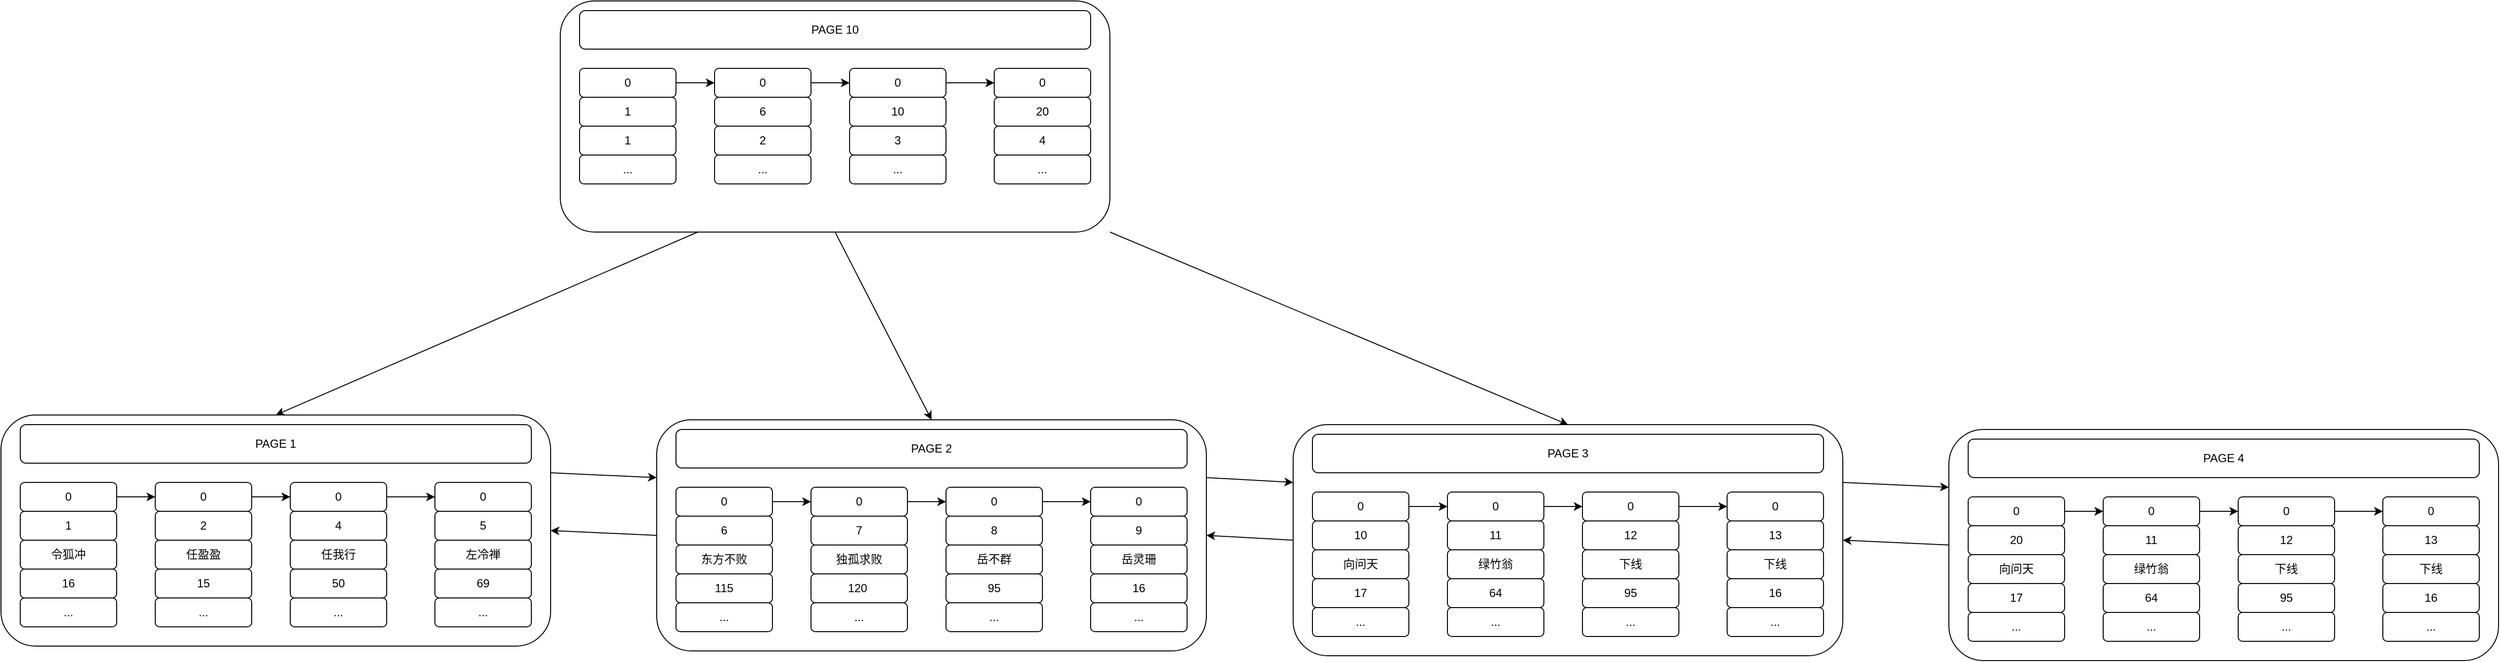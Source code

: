 <mxfile version="17.2.5" type="github">
  <diagram id="7UdDkVMXQPqJ16l7_mLh" name="第 1 页">
    <mxGraphModel dx="1384" dy="919" grid="1" gridSize="10" guides="1" tooltips="1" connect="1" arrows="1" fold="1" page="1" pageScale="1" pageWidth="827" pageHeight="1169" math="0" shadow="0">
      <root>
        <mxCell id="0" />
        <mxCell id="1" parent="0" />
        <mxCell id="IbyFdjmPlWambPThYL8s-315" style="edgeStyle=none;rounded=0;orthogonalLoop=1;jettySize=auto;html=1;exitX=1;exitY=0.25;exitDx=0;exitDy=0;entryX=0;entryY=0.25;entryDx=0;entryDy=0;" edge="1" parent="1" source="IbyFdjmPlWambPThYL8s-260" target="IbyFdjmPlWambPThYL8s-265">
          <mxGeometry relative="1" as="geometry" />
        </mxCell>
        <mxCell id="IbyFdjmPlWambPThYL8s-260" value="" style="rounded=1;whiteSpace=wrap;html=1;fillColor=#FFFFFF;" vertex="1" parent="1">
          <mxGeometry x="80" y="490" width="570" height="240" as="geometry" />
        </mxCell>
        <mxCell id="IbyFdjmPlWambPThYL8s-262" style="edgeStyle=none;rounded=0;orthogonalLoop=1;jettySize=auto;html=1;exitX=1;exitY=0.5;exitDx=0;exitDy=0;entryX=0;entryY=0.5;entryDx=0;entryDy=0;" edge="1" parent="1" source="IbyFdjmPlWambPThYL8s-240" target="IbyFdjmPlWambPThYL8s-245">
          <mxGeometry relative="1" as="geometry" />
        </mxCell>
        <mxCell id="IbyFdjmPlWambPThYL8s-240" value="0" style="rounded=1;whiteSpace=wrap;html=1;fillColor=#FFFFFF;" vertex="1" parent="1">
          <mxGeometry x="100" y="560" width="100" height="30" as="geometry" />
        </mxCell>
        <mxCell id="IbyFdjmPlWambPThYL8s-241" value="1" style="rounded=1;whiteSpace=wrap;html=1;fillColor=#FFFFFF;" vertex="1" parent="1">
          <mxGeometry x="100" y="590" width="100" height="30" as="geometry" />
        </mxCell>
        <mxCell id="IbyFdjmPlWambPThYL8s-242" value="令狐冲" style="rounded=1;whiteSpace=wrap;html=1;fillColor=#FFFFFF;" vertex="1" parent="1">
          <mxGeometry x="100" y="620" width="100" height="30" as="geometry" />
        </mxCell>
        <mxCell id="IbyFdjmPlWambPThYL8s-243" value="16" style="rounded=1;whiteSpace=wrap;html=1;fillColor=#FFFFFF;" vertex="1" parent="1">
          <mxGeometry x="100" y="650" width="100" height="30" as="geometry" />
        </mxCell>
        <mxCell id="IbyFdjmPlWambPThYL8s-244" value="..." style="rounded=1;whiteSpace=wrap;html=1;fillColor=#FFFFFF;" vertex="1" parent="1">
          <mxGeometry x="100" y="680" width="100" height="30" as="geometry" />
        </mxCell>
        <mxCell id="IbyFdjmPlWambPThYL8s-263" style="edgeStyle=none;rounded=0;orthogonalLoop=1;jettySize=auto;html=1;exitX=1;exitY=0.5;exitDx=0;exitDy=0;" edge="1" parent="1" source="IbyFdjmPlWambPThYL8s-245" target="IbyFdjmPlWambPThYL8s-250">
          <mxGeometry relative="1" as="geometry" />
        </mxCell>
        <mxCell id="IbyFdjmPlWambPThYL8s-245" value="0" style="rounded=1;whiteSpace=wrap;html=1;fillColor=#FFFFFF;" vertex="1" parent="1">
          <mxGeometry x="240" y="560" width="100" height="30" as="geometry" />
        </mxCell>
        <mxCell id="IbyFdjmPlWambPThYL8s-246" value="2" style="rounded=1;whiteSpace=wrap;html=1;fillColor=#FFFFFF;" vertex="1" parent="1">
          <mxGeometry x="240" y="590" width="100" height="30" as="geometry" />
        </mxCell>
        <mxCell id="IbyFdjmPlWambPThYL8s-247" value="任盈盈" style="rounded=1;whiteSpace=wrap;html=1;fillColor=#FFFFFF;" vertex="1" parent="1">
          <mxGeometry x="240" y="620" width="100" height="30" as="geometry" />
        </mxCell>
        <mxCell id="IbyFdjmPlWambPThYL8s-248" value="15" style="rounded=1;whiteSpace=wrap;html=1;fillColor=#FFFFFF;" vertex="1" parent="1">
          <mxGeometry x="240" y="650" width="100" height="30" as="geometry" />
        </mxCell>
        <mxCell id="IbyFdjmPlWambPThYL8s-249" value="..." style="rounded=1;whiteSpace=wrap;html=1;fillColor=#FFFFFF;" vertex="1" parent="1">
          <mxGeometry x="240" y="680" width="100" height="30" as="geometry" />
        </mxCell>
        <mxCell id="IbyFdjmPlWambPThYL8s-264" style="edgeStyle=none;rounded=0;orthogonalLoop=1;jettySize=auto;html=1;exitX=1;exitY=0.5;exitDx=0;exitDy=0;entryX=0;entryY=0.5;entryDx=0;entryDy=0;" edge="1" parent="1" source="IbyFdjmPlWambPThYL8s-250" target="IbyFdjmPlWambPThYL8s-255">
          <mxGeometry relative="1" as="geometry" />
        </mxCell>
        <mxCell id="IbyFdjmPlWambPThYL8s-250" value="0" style="rounded=1;whiteSpace=wrap;html=1;fillColor=#FFFFFF;" vertex="1" parent="1">
          <mxGeometry x="380" y="560" width="100" height="30" as="geometry" />
        </mxCell>
        <mxCell id="IbyFdjmPlWambPThYL8s-251" value="4" style="rounded=1;whiteSpace=wrap;html=1;fillColor=#FFFFFF;" vertex="1" parent="1">
          <mxGeometry x="380" y="590" width="100" height="30" as="geometry" />
        </mxCell>
        <mxCell id="IbyFdjmPlWambPThYL8s-252" value="任我行" style="rounded=1;whiteSpace=wrap;html=1;fillColor=#FFFFFF;" vertex="1" parent="1">
          <mxGeometry x="380" y="620" width="100" height="30" as="geometry" />
        </mxCell>
        <mxCell id="IbyFdjmPlWambPThYL8s-253" value="50" style="rounded=1;whiteSpace=wrap;html=1;fillColor=#FFFFFF;" vertex="1" parent="1">
          <mxGeometry x="380" y="650" width="100" height="30" as="geometry" />
        </mxCell>
        <mxCell id="IbyFdjmPlWambPThYL8s-254" value="..." style="rounded=1;whiteSpace=wrap;html=1;fillColor=#FFFFFF;" vertex="1" parent="1">
          <mxGeometry x="380" y="680" width="100" height="30" as="geometry" />
        </mxCell>
        <mxCell id="IbyFdjmPlWambPThYL8s-255" value="0" style="rounded=1;whiteSpace=wrap;html=1;fillColor=#FFFFFF;" vertex="1" parent="1">
          <mxGeometry x="530" y="560" width="100" height="30" as="geometry" />
        </mxCell>
        <mxCell id="IbyFdjmPlWambPThYL8s-256" value="5" style="rounded=1;whiteSpace=wrap;html=1;fillColor=#FFFFFF;" vertex="1" parent="1">
          <mxGeometry x="530" y="590" width="100" height="30" as="geometry" />
        </mxCell>
        <mxCell id="IbyFdjmPlWambPThYL8s-257" value="左冷禅" style="rounded=1;whiteSpace=wrap;html=1;fillColor=#FFFFFF;" vertex="1" parent="1">
          <mxGeometry x="530" y="620" width="100" height="30" as="geometry" />
        </mxCell>
        <mxCell id="IbyFdjmPlWambPThYL8s-258" value="69" style="rounded=1;whiteSpace=wrap;html=1;fillColor=#FFFFFF;" vertex="1" parent="1">
          <mxGeometry x="530" y="650" width="100" height="30" as="geometry" />
        </mxCell>
        <mxCell id="IbyFdjmPlWambPThYL8s-259" value="..." style="rounded=1;whiteSpace=wrap;html=1;fillColor=#FFFFFF;" vertex="1" parent="1">
          <mxGeometry x="530" y="680" width="100" height="30" as="geometry" />
        </mxCell>
        <mxCell id="IbyFdjmPlWambPThYL8s-261" value="PAGE 1" style="rounded=1;whiteSpace=wrap;html=1;fillColor=#FFFFFF;" vertex="1" parent="1">
          <mxGeometry x="100" y="500" width="530" height="40" as="geometry" />
        </mxCell>
        <mxCell id="IbyFdjmPlWambPThYL8s-316" style="edgeStyle=none;rounded=0;orthogonalLoop=1;jettySize=auto;html=1;exitX=0;exitY=0.5;exitDx=0;exitDy=0;entryX=1;entryY=0.5;entryDx=0;entryDy=0;" edge="1" parent="1" source="IbyFdjmPlWambPThYL8s-265" target="IbyFdjmPlWambPThYL8s-260">
          <mxGeometry relative="1" as="geometry" />
        </mxCell>
        <mxCell id="IbyFdjmPlWambPThYL8s-317" style="edgeStyle=none;rounded=0;orthogonalLoop=1;jettySize=auto;html=1;exitX=1;exitY=0.25;exitDx=0;exitDy=0;entryX=0;entryY=0.25;entryDx=0;entryDy=0;" edge="1" parent="1" source="IbyFdjmPlWambPThYL8s-265" target="IbyFdjmPlWambPThYL8s-290">
          <mxGeometry relative="1" as="geometry" />
        </mxCell>
        <mxCell id="IbyFdjmPlWambPThYL8s-265" value="" style="rounded=1;whiteSpace=wrap;html=1;fillColor=#FFFFFF;" vertex="1" parent="1">
          <mxGeometry x="760" y="495" width="570" height="240" as="geometry" />
        </mxCell>
        <mxCell id="IbyFdjmPlWambPThYL8s-266" style="edgeStyle=none;rounded=0;orthogonalLoop=1;jettySize=auto;html=1;exitX=1;exitY=0.5;exitDx=0;exitDy=0;entryX=0;entryY=0.5;entryDx=0;entryDy=0;" edge="1" parent="1" source="IbyFdjmPlWambPThYL8s-267" target="IbyFdjmPlWambPThYL8s-273">
          <mxGeometry relative="1" as="geometry" />
        </mxCell>
        <mxCell id="IbyFdjmPlWambPThYL8s-267" value="0" style="rounded=1;whiteSpace=wrap;html=1;fillColor=#FFFFFF;" vertex="1" parent="1">
          <mxGeometry x="780" y="565" width="100" height="30" as="geometry" />
        </mxCell>
        <mxCell id="IbyFdjmPlWambPThYL8s-268" value="6" style="rounded=1;whiteSpace=wrap;html=1;fillColor=#FFFFFF;" vertex="1" parent="1">
          <mxGeometry x="780" y="595" width="100" height="30" as="geometry" />
        </mxCell>
        <mxCell id="IbyFdjmPlWambPThYL8s-269" value="东方不败" style="rounded=1;whiteSpace=wrap;html=1;fillColor=#FFFFFF;" vertex="1" parent="1">
          <mxGeometry x="780" y="625" width="100" height="30" as="geometry" />
        </mxCell>
        <mxCell id="IbyFdjmPlWambPThYL8s-270" value="115" style="rounded=1;whiteSpace=wrap;html=1;fillColor=#FFFFFF;" vertex="1" parent="1">
          <mxGeometry x="780" y="655" width="100" height="30" as="geometry" />
        </mxCell>
        <mxCell id="IbyFdjmPlWambPThYL8s-271" value="..." style="rounded=1;whiteSpace=wrap;html=1;fillColor=#FFFFFF;" vertex="1" parent="1">
          <mxGeometry x="780" y="685" width="100" height="30" as="geometry" />
        </mxCell>
        <mxCell id="IbyFdjmPlWambPThYL8s-272" style="edgeStyle=none;rounded=0;orthogonalLoop=1;jettySize=auto;html=1;exitX=1;exitY=0.5;exitDx=0;exitDy=0;" edge="1" parent="1" source="IbyFdjmPlWambPThYL8s-273" target="IbyFdjmPlWambPThYL8s-279">
          <mxGeometry relative="1" as="geometry" />
        </mxCell>
        <mxCell id="IbyFdjmPlWambPThYL8s-273" value="0" style="rounded=1;whiteSpace=wrap;html=1;fillColor=#FFFFFF;" vertex="1" parent="1">
          <mxGeometry x="920" y="565" width="100" height="30" as="geometry" />
        </mxCell>
        <mxCell id="IbyFdjmPlWambPThYL8s-274" value="7" style="rounded=1;whiteSpace=wrap;html=1;fillColor=#FFFFFF;" vertex="1" parent="1">
          <mxGeometry x="920" y="595" width="100" height="30" as="geometry" />
        </mxCell>
        <mxCell id="IbyFdjmPlWambPThYL8s-275" value="独孤求败" style="rounded=1;whiteSpace=wrap;html=1;fillColor=#FFFFFF;" vertex="1" parent="1">
          <mxGeometry x="920" y="625" width="100" height="30" as="geometry" />
        </mxCell>
        <mxCell id="IbyFdjmPlWambPThYL8s-276" value="120&lt;span style=&quot;white-space: pre&quot;&gt;	&lt;/span&gt;" style="rounded=1;whiteSpace=wrap;html=1;fillColor=#FFFFFF;" vertex="1" parent="1">
          <mxGeometry x="920" y="655" width="100" height="30" as="geometry" />
        </mxCell>
        <mxCell id="IbyFdjmPlWambPThYL8s-277" value="..." style="rounded=1;whiteSpace=wrap;html=1;fillColor=#FFFFFF;" vertex="1" parent="1">
          <mxGeometry x="920" y="685" width="100" height="30" as="geometry" />
        </mxCell>
        <mxCell id="IbyFdjmPlWambPThYL8s-278" style="edgeStyle=none;rounded=0;orthogonalLoop=1;jettySize=auto;html=1;exitX=1;exitY=0.5;exitDx=0;exitDy=0;entryX=0;entryY=0.5;entryDx=0;entryDy=0;" edge="1" parent="1" source="IbyFdjmPlWambPThYL8s-279" target="IbyFdjmPlWambPThYL8s-284">
          <mxGeometry relative="1" as="geometry" />
        </mxCell>
        <mxCell id="IbyFdjmPlWambPThYL8s-279" value="0" style="rounded=1;whiteSpace=wrap;html=1;fillColor=#FFFFFF;" vertex="1" parent="1">
          <mxGeometry x="1060" y="565" width="100" height="30" as="geometry" />
        </mxCell>
        <mxCell id="IbyFdjmPlWambPThYL8s-280" value="8" style="rounded=1;whiteSpace=wrap;html=1;fillColor=#FFFFFF;" vertex="1" parent="1">
          <mxGeometry x="1060" y="595" width="100" height="30" as="geometry" />
        </mxCell>
        <mxCell id="IbyFdjmPlWambPThYL8s-281" value="岳不群" style="rounded=1;whiteSpace=wrap;html=1;fillColor=#FFFFFF;" vertex="1" parent="1">
          <mxGeometry x="1060" y="625" width="100" height="30" as="geometry" />
        </mxCell>
        <mxCell id="IbyFdjmPlWambPThYL8s-282" value="95" style="rounded=1;whiteSpace=wrap;html=1;fillColor=#FFFFFF;" vertex="1" parent="1">
          <mxGeometry x="1060" y="655" width="100" height="30" as="geometry" />
        </mxCell>
        <mxCell id="IbyFdjmPlWambPThYL8s-283" value="..." style="rounded=1;whiteSpace=wrap;html=1;fillColor=#FFFFFF;" vertex="1" parent="1">
          <mxGeometry x="1060" y="685" width="100" height="30" as="geometry" />
        </mxCell>
        <mxCell id="IbyFdjmPlWambPThYL8s-284" value="0" style="rounded=1;whiteSpace=wrap;html=1;fillColor=#FFFFFF;" vertex="1" parent="1">
          <mxGeometry x="1210" y="565" width="100" height="30" as="geometry" />
        </mxCell>
        <mxCell id="IbyFdjmPlWambPThYL8s-285" value="9" style="rounded=1;whiteSpace=wrap;html=1;fillColor=#FFFFFF;" vertex="1" parent="1">
          <mxGeometry x="1210" y="595" width="100" height="30" as="geometry" />
        </mxCell>
        <mxCell id="IbyFdjmPlWambPThYL8s-286" value="岳灵珊" style="rounded=1;whiteSpace=wrap;html=1;fillColor=#FFFFFF;" vertex="1" parent="1">
          <mxGeometry x="1210" y="625" width="100" height="30" as="geometry" />
        </mxCell>
        <mxCell id="IbyFdjmPlWambPThYL8s-287" value="16" style="rounded=1;whiteSpace=wrap;html=1;fillColor=#FFFFFF;" vertex="1" parent="1">
          <mxGeometry x="1210" y="655" width="100" height="30" as="geometry" />
        </mxCell>
        <mxCell id="IbyFdjmPlWambPThYL8s-288" value="..." style="rounded=1;whiteSpace=wrap;html=1;fillColor=#FFFFFF;" vertex="1" parent="1">
          <mxGeometry x="1210" y="685" width="100" height="30" as="geometry" />
        </mxCell>
        <mxCell id="IbyFdjmPlWambPThYL8s-289" value="PAGE 2" style="rounded=1;whiteSpace=wrap;html=1;fillColor=#FFFFFF;" vertex="1" parent="1">
          <mxGeometry x="780" y="505" width="530" height="40" as="geometry" />
        </mxCell>
        <mxCell id="IbyFdjmPlWambPThYL8s-318" style="edgeStyle=none;rounded=0;orthogonalLoop=1;jettySize=auto;html=1;exitX=0;exitY=0.5;exitDx=0;exitDy=0;entryX=1;entryY=0.5;entryDx=0;entryDy=0;" edge="1" parent="1" source="IbyFdjmPlWambPThYL8s-290" target="IbyFdjmPlWambPThYL8s-265">
          <mxGeometry relative="1" as="geometry" />
        </mxCell>
        <mxCell id="IbyFdjmPlWambPThYL8s-344" style="edgeStyle=none;rounded=0;orthogonalLoop=1;jettySize=auto;html=1;exitX=1;exitY=0.25;exitDx=0;exitDy=0;entryX=0;entryY=0.25;entryDx=0;entryDy=0;" edge="1" parent="1" source="IbyFdjmPlWambPThYL8s-290" target="IbyFdjmPlWambPThYL8s-319">
          <mxGeometry relative="1" as="geometry" />
        </mxCell>
        <mxCell id="IbyFdjmPlWambPThYL8s-290" value="" style="rounded=1;whiteSpace=wrap;html=1;fillColor=#FFFFFF;" vertex="1" parent="1">
          <mxGeometry x="1420" y="500" width="570" height="240" as="geometry" />
        </mxCell>
        <mxCell id="IbyFdjmPlWambPThYL8s-291" style="edgeStyle=none;rounded=0;orthogonalLoop=1;jettySize=auto;html=1;exitX=1;exitY=0.5;exitDx=0;exitDy=0;entryX=0;entryY=0.5;entryDx=0;entryDy=0;" edge="1" parent="1" source="IbyFdjmPlWambPThYL8s-292" target="IbyFdjmPlWambPThYL8s-298">
          <mxGeometry relative="1" as="geometry" />
        </mxCell>
        <mxCell id="IbyFdjmPlWambPThYL8s-292" value="0" style="rounded=1;whiteSpace=wrap;html=1;fillColor=#FFFFFF;" vertex="1" parent="1">
          <mxGeometry x="1440" y="570" width="100" height="30" as="geometry" />
        </mxCell>
        <mxCell id="IbyFdjmPlWambPThYL8s-293" value="10" style="rounded=1;whiteSpace=wrap;html=1;fillColor=#FFFFFF;" vertex="1" parent="1">
          <mxGeometry x="1440" y="600" width="100" height="30" as="geometry" />
        </mxCell>
        <mxCell id="IbyFdjmPlWambPThYL8s-294" value="向问天" style="rounded=1;whiteSpace=wrap;html=1;fillColor=#FFFFFF;" vertex="1" parent="1">
          <mxGeometry x="1440" y="630" width="100" height="30" as="geometry" />
        </mxCell>
        <mxCell id="IbyFdjmPlWambPThYL8s-295" value="17" style="rounded=1;whiteSpace=wrap;html=1;fillColor=#FFFFFF;" vertex="1" parent="1">
          <mxGeometry x="1440" y="660" width="100" height="30" as="geometry" />
        </mxCell>
        <mxCell id="IbyFdjmPlWambPThYL8s-296" value="..." style="rounded=1;whiteSpace=wrap;html=1;fillColor=#FFFFFF;" vertex="1" parent="1">
          <mxGeometry x="1440" y="690" width="100" height="30" as="geometry" />
        </mxCell>
        <mxCell id="IbyFdjmPlWambPThYL8s-297" style="edgeStyle=none;rounded=0;orthogonalLoop=1;jettySize=auto;html=1;exitX=1;exitY=0.5;exitDx=0;exitDy=0;" edge="1" parent="1" source="IbyFdjmPlWambPThYL8s-298" target="IbyFdjmPlWambPThYL8s-304">
          <mxGeometry relative="1" as="geometry" />
        </mxCell>
        <mxCell id="IbyFdjmPlWambPThYL8s-298" value="0" style="rounded=1;whiteSpace=wrap;html=1;fillColor=#FFFFFF;" vertex="1" parent="1">
          <mxGeometry x="1580" y="570" width="100" height="30" as="geometry" />
        </mxCell>
        <mxCell id="IbyFdjmPlWambPThYL8s-299" value="11" style="rounded=1;whiteSpace=wrap;html=1;fillColor=#FFFFFF;" vertex="1" parent="1">
          <mxGeometry x="1580" y="600" width="100" height="30" as="geometry" />
        </mxCell>
        <mxCell id="IbyFdjmPlWambPThYL8s-300" value="绿竹翁" style="rounded=1;whiteSpace=wrap;html=1;fillColor=#FFFFFF;" vertex="1" parent="1">
          <mxGeometry x="1580" y="630" width="100" height="30" as="geometry" />
        </mxCell>
        <mxCell id="IbyFdjmPlWambPThYL8s-301" value="64" style="rounded=1;whiteSpace=wrap;html=1;fillColor=#FFFFFF;" vertex="1" parent="1">
          <mxGeometry x="1580" y="660" width="100" height="30" as="geometry" />
        </mxCell>
        <mxCell id="IbyFdjmPlWambPThYL8s-302" value="..." style="rounded=1;whiteSpace=wrap;html=1;fillColor=#FFFFFF;" vertex="1" parent="1">
          <mxGeometry x="1580" y="690" width="100" height="30" as="geometry" />
        </mxCell>
        <mxCell id="IbyFdjmPlWambPThYL8s-303" style="edgeStyle=none;rounded=0;orthogonalLoop=1;jettySize=auto;html=1;exitX=1;exitY=0.5;exitDx=0;exitDy=0;entryX=0;entryY=0.5;entryDx=0;entryDy=0;" edge="1" parent="1" source="IbyFdjmPlWambPThYL8s-304" target="IbyFdjmPlWambPThYL8s-309">
          <mxGeometry relative="1" as="geometry" />
        </mxCell>
        <mxCell id="IbyFdjmPlWambPThYL8s-304" value="0" style="rounded=1;whiteSpace=wrap;html=1;fillColor=#FFFFFF;" vertex="1" parent="1">
          <mxGeometry x="1720" y="570" width="100" height="30" as="geometry" />
        </mxCell>
        <mxCell id="IbyFdjmPlWambPThYL8s-305" value="12" style="rounded=1;whiteSpace=wrap;html=1;fillColor=#FFFFFF;" vertex="1" parent="1">
          <mxGeometry x="1720" y="600" width="100" height="30" as="geometry" />
        </mxCell>
        <mxCell id="IbyFdjmPlWambPThYL8s-306" value="下线" style="rounded=1;whiteSpace=wrap;html=1;fillColor=#FFFFFF;" vertex="1" parent="1">
          <mxGeometry x="1720" y="630" width="100" height="30" as="geometry" />
        </mxCell>
        <mxCell id="IbyFdjmPlWambPThYL8s-307" value="95" style="rounded=1;whiteSpace=wrap;html=1;fillColor=#FFFFFF;" vertex="1" parent="1">
          <mxGeometry x="1720" y="660" width="100" height="30" as="geometry" />
        </mxCell>
        <mxCell id="IbyFdjmPlWambPThYL8s-308" value="..." style="rounded=1;whiteSpace=wrap;html=1;fillColor=#FFFFFF;" vertex="1" parent="1">
          <mxGeometry x="1720" y="690" width="100" height="30" as="geometry" />
        </mxCell>
        <mxCell id="IbyFdjmPlWambPThYL8s-309" value="0" style="rounded=1;whiteSpace=wrap;html=1;fillColor=#FFFFFF;" vertex="1" parent="1">
          <mxGeometry x="1870" y="570" width="100" height="30" as="geometry" />
        </mxCell>
        <mxCell id="IbyFdjmPlWambPThYL8s-310" value="13" style="rounded=1;whiteSpace=wrap;html=1;fillColor=#FFFFFF;" vertex="1" parent="1">
          <mxGeometry x="1870" y="600" width="100" height="30" as="geometry" />
        </mxCell>
        <mxCell id="IbyFdjmPlWambPThYL8s-311" value="下线" style="rounded=1;whiteSpace=wrap;html=1;fillColor=#FFFFFF;" vertex="1" parent="1">
          <mxGeometry x="1870" y="630" width="100" height="30" as="geometry" />
        </mxCell>
        <mxCell id="IbyFdjmPlWambPThYL8s-312" value="16" style="rounded=1;whiteSpace=wrap;html=1;fillColor=#FFFFFF;" vertex="1" parent="1">
          <mxGeometry x="1870" y="660" width="100" height="30" as="geometry" />
        </mxCell>
        <mxCell id="IbyFdjmPlWambPThYL8s-313" value="..." style="rounded=1;whiteSpace=wrap;html=1;fillColor=#FFFFFF;" vertex="1" parent="1">
          <mxGeometry x="1870" y="690" width="100" height="30" as="geometry" />
        </mxCell>
        <mxCell id="IbyFdjmPlWambPThYL8s-314" value="PAGE 3" style="rounded=1;whiteSpace=wrap;html=1;fillColor=#FFFFFF;" vertex="1" parent="1">
          <mxGeometry x="1440" y="510" width="530" height="40" as="geometry" />
        </mxCell>
        <mxCell id="IbyFdjmPlWambPThYL8s-345" style="edgeStyle=none;rounded=0;orthogonalLoop=1;jettySize=auto;html=1;exitX=0;exitY=0.5;exitDx=0;exitDy=0;entryX=1;entryY=0.5;entryDx=0;entryDy=0;" edge="1" parent="1" source="IbyFdjmPlWambPThYL8s-319" target="IbyFdjmPlWambPThYL8s-290">
          <mxGeometry relative="1" as="geometry" />
        </mxCell>
        <mxCell id="IbyFdjmPlWambPThYL8s-319" value="" style="rounded=1;whiteSpace=wrap;html=1;fillColor=#FFFFFF;" vertex="1" parent="1">
          <mxGeometry x="2100" y="505" width="570" height="240" as="geometry" />
        </mxCell>
        <mxCell id="IbyFdjmPlWambPThYL8s-320" style="edgeStyle=none;rounded=0;orthogonalLoop=1;jettySize=auto;html=1;exitX=1;exitY=0.5;exitDx=0;exitDy=0;entryX=0;entryY=0.5;entryDx=0;entryDy=0;" edge="1" parent="1" source="IbyFdjmPlWambPThYL8s-321" target="IbyFdjmPlWambPThYL8s-327">
          <mxGeometry relative="1" as="geometry" />
        </mxCell>
        <mxCell id="IbyFdjmPlWambPThYL8s-321" value="0" style="rounded=1;whiteSpace=wrap;html=1;fillColor=#FFFFFF;" vertex="1" parent="1">
          <mxGeometry x="2120" y="575" width="100" height="30" as="geometry" />
        </mxCell>
        <mxCell id="IbyFdjmPlWambPThYL8s-322" value="20" style="rounded=1;whiteSpace=wrap;html=1;fillColor=#FFFFFF;" vertex="1" parent="1">
          <mxGeometry x="2120" y="605" width="100" height="30" as="geometry" />
        </mxCell>
        <mxCell id="IbyFdjmPlWambPThYL8s-323" value="向问天" style="rounded=1;whiteSpace=wrap;html=1;fillColor=#FFFFFF;" vertex="1" parent="1">
          <mxGeometry x="2120" y="635" width="100" height="30" as="geometry" />
        </mxCell>
        <mxCell id="IbyFdjmPlWambPThYL8s-324" value="17" style="rounded=1;whiteSpace=wrap;html=1;fillColor=#FFFFFF;" vertex="1" parent="1">
          <mxGeometry x="2120" y="665" width="100" height="30" as="geometry" />
        </mxCell>
        <mxCell id="IbyFdjmPlWambPThYL8s-325" value="..." style="rounded=1;whiteSpace=wrap;html=1;fillColor=#FFFFFF;" vertex="1" parent="1">
          <mxGeometry x="2120" y="695" width="100" height="30" as="geometry" />
        </mxCell>
        <mxCell id="IbyFdjmPlWambPThYL8s-326" style="edgeStyle=none;rounded=0;orthogonalLoop=1;jettySize=auto;html=1;exitX=1;exitY=0.5;exitDx=0;exitDy=0;" edge="1" parent="1" source="IbyFdjmPlWambPThYL8s-327" target="IbyFdjmPlWambPThYL8s-333">
          <mxGeometry relative="1" as="geometry" />
        </mxCell>
        <mxCell id="IbyFdjmPlWambPThYL8s-327" value="0" style="rounded=1;whiteSpace=wrap;html=1;fillColor=#FFFFFF;" vertex="1" parent="1">
          <mxGeometry x="2260" y="575" width="100" height="30" as="geometry" />
        </mxCell>
        <mxCell id="IbyFdjmPlWambPThYL8s-328" value="11" style="rounded=1;whiteSpace=wrap;html=1;fillColor=#FFFFFF;" vertex="1" parent="1">
          <mxGeometry x="2260" y="605" width="100" height="30" as="geometry" />
        </mxCell>
        <mxCell id="IbyFdjmPlWambPThYL8s-329" value="绿竹翁" style="rounded=1;whiteSpace=wrap;html=1;fillColor=#FFFFFF;" vertex="1" parent="1">
          <mxGeometry x="2260" y="635" width="100" height="30" as="geometry" />
        </mxCell>
        <mxCell id="IbyFdjmPlWambPThYL8s-330" value="64" style="rounded=1;whiteSpace=wrap;html=1;fillColor=#FFFFFF;" vertex="1" parent="1">
          <mxGeometry x="2260" y="665" width="100" height="30" as="geometry" />
        </mxCell>
        <mxCell id="IbyFdjmPlWambPThYL8s-331" value="..." style="rounded=1;whiteSpace=wrap;html=1;fillColor=#FFFFFF;" vertex="1" parent="1">
          <mxGeometry x="2260" y="695" width="100" height="30" as="geometry" />
        </mxCell>
        <mxCell id="IbyFdjmPlWambPThYL8s-332" style="edgeStyle=none;rounded=0;orthogonalLoop=1;jettySize=auto;html=1;exitX=1;exitY=0.5;exitDx=0;exitDy=0;entryX=0;entryY=0.5;entryDx=0;entryDy=0;" edge="1" parent="1" source="IbyFdjmPlWambPThYL8s-333" target="IbyFdjmPlWambPThYL8s-338">
          <mxGeometry relative="1" as="geometry" />
        </mxCell>
        <mxCell id="IbyFdjmPlWambPThYL8s-333" value="0" style="rounded=1;whiteSpace=wrap;html=1;fillColor=#FFFFFF;" vertex="1" parent="1">
          <mxGeometry x="2400" y="575" width="100" height="30" as="geometry" />
        </mxCell>
        <mxCell id="IbyFdjmPlWambPThYL8s-334" value="12" style="rounded=1;whiteSpace=wrap;html=1;fillColor=#FFFFFF;" vertex="1" parent="1">
          <mxGeometry x="2400" y="605" width="100" height="30" as="geometry" />
        </mxCell>
        <mxCell id="IbyFdjmPlWambPThYL8s-335" value="下线" style="rounded=1;whiteSpace=wrap;html=1;fillColor=#FFFFFF;" vertex="1" parent="1">
          <mxGeometry x="2400" y="635" width="100" height="30" as="geometry" />
        </mxCell>
        <mxCell id="IbyFdjmPlWambPThYL8s-336" value="95" style="rounded=1;whiteSpace=wrap;html=1;fillColor=#FFFFFF;" vertex="1" parent="1">
          <mxGeometry x="2400" y="665" width="100" height="30" as="geometry" />
        </mxCell>
        <mxCell id="IbyFdjmPlWambPThYL8s-337" value="..." style="rounded=1;whiteSpace=wrap;html=1;fillColor=#FFFFFF;" vertex="1" parent="1">
          <mxGeometry x="2400" y="695" width="100" height="30" as="geometry" />
        </mxCell>
        <mxCell id="IbyFdjmPlWambPThYL8s-338" value="0" style="rounded=1;whiteSpace=wrap;html=1;fillColor=#FFFFFF;" vertex="1" parent="1">
          <mxGeometry x="2550" y="575" width="100" height="30" as="geometry" />
        </mxCell>
        <mxCell id="IbyFdjmPlWambPThYL8s-339" value="13" style="rounded=1;whiteSpace=wrap;html=1;fillColor=#FFFFFF;" vertex="1" parent="1">
          <mxGeometry x="2550" y="605" width="100" height="30" as="geometry" />
        </mxCell>
        <mxCell id="IbyFdjmPlWambPThYL8s-340" value="下线" style="rounded=1;whiteSpace=wrap;html=1;fillColor=#FFFFFF;" vertex="1" parent="1">
          <mxGeometry x="2550" y="635" width="100" height="30" as="geometry" />
        </mxCell>
        <mxCell id="IbyFdjmPlWambPThYL8s-341" value="16" style="rounded=1;whiteSpace=wrap;html=1;fillColor=#FFFFFF;" vertex="1" parent="1">
          <mxGeometry x="2550" y="665" width="100" height="30" as="geometry" />
        </mxCell>
        <mxCell id="IbyFdjmPlWambPThYL8s-342" value="..." style="rounded=1;whiteSpace=wrap;html=1;fillColor=#FFFFFF;" vertex="1" parent="1">
          <mxGeometry x="2550" y="695" width="100" height="30" as="geometry" />
        </mxCell>
        <mxCell id="IbyFdjmPlWambPThYL8s-343" value="PAGE 4" style="rounded=1;whiteSpace=wrap;html=1;fillColor=#FFFFFF;" vertex="1" parent="1">
          <mxGeometry x="2120" y="515" width="530" height="40" as="geometry" />
        </mxCell>
        <mxCell id="IbyFdjmPlWambPThYL8s-371" style="edgeStyle=none;rounded=0;orthogonalLoop=1;jettySize=auto;html=1;exitX=0.25;exitY=1;exitDx=0;exitDy=0;entryX=0.5;entryY=0;entryDx=0;entryDy=0;" edge="1" parent="1" source="IbyFdjmPlWambPThYL8s-346" target="IbyFdjmPlWambPThYL8s-260">
          <mxGeometry relative="1" as="geometry" />
        </mxCell>
        <mxCell id="IbyFdjmPlWambPThYL8s-372" style="edgeStyle=none;rounded=0;orthogonalLoop=1;jettySize=auto;html=1;exitX=0.5;exitY=1;exitDx=0;exitDy=0;entryX=0.5;entryY=0;entryDx=0;entryDy=0;" edge="1" parent="1" source="IbyFdjmPlWambPThYL8s-346" target="IbyFdjmPlWambPThYL8s-265">
          <mxGeometry relative="1" as="geometry" />
        </mxCell>
        <mxCell id="IbyFdjmPlWambPThYL8s-373" style="edgeStyle=none;rounded=0;orthogonalLoop=1;jettySize=auto;html=1;exitX=1;exitY=1;exitDx=0;exitDy=0;entryX=0.5;entryY=0;entryDx=0;entryDy=0;" edge="1" parent="1" source="IbyFdjmPlWambPThYL8s-346" target="IbyFdjmPlWambPThYL8s-290">
          <mxGeometry relative="1" as="geometry" />
        </mxCell>
        <mxCell id="IbyFdjmPlWambPThYL8s-346" value="" style="rounded=1;whiteSpace=wrap;html=1;fillColor=#FFFFFF;" vertex="1" parent="1">
          <mxGeometry x="660" y="60" width="570" height="240" as="geometry" />
        </mxCell>
        <mxCell id="IbyFdjmPlWambPThYL8s-347" style="edgeStyle=none;rounded=0;orthogonalLoop=1;jettySize=auto;html=1;exitX=1;exitY=0.5;exitDx=0;exitDy=0;entryX=0;entryY=0.5;entryDx=0;entryDy=0;" edge="1" parent="1" source="IbyFdjmPlWambPThYL8s-348" target="IbyFdjmPlWambPThYL8s-354">
          <mxGeometry relative="1" as="geometry" />
        </mxCell>
        <mxCell id="IbyFdjmPlWambPThYL8s-348" value="0" style="rounded=1;whiteSpace=wrap;html=1;fillColor=#FFFFFF;" vertex="1" parent="1">
          <mxGeometry x="680" y="130" width="100" height="30" as="geometry" />
        </mxCell>
        <mxCell id="IbyFdjmPlWambPThYL8s-349" value="1" style="rounded=1;whiteSpace=wrap;html=1;fillColor=#FFFFFF;" vertex="1" parent="1">
          <mxGeometry x="680" y="160" width="100" height="30" as="geometry" />
        </mxCell>
        <mxCell id="IbyFdjmPlWambPThYL8s-350" value="1" style="rounded=1;whiteSpace=wrap;html=1;fillColor=#FFFFFF;" vertex="1" parent="1">
          <mxGeometry x="680" y="190" width="100" height="30" as="geometry" />
        </mxCell>
        <mxCell id="IbyFdjmPlWambPThYL8s-352" value="..." style="rounded=1;whiteSpace=wrap;html=1;fillColor=#FFFFFF;" vertex="1" parent="1">
          <mxGeometry x="680" y="220" width="100" height="30" as="geometry" />
        </mxCell>
        <mxCell id="IbyFdjmPlWambPThYL8s-353" style="edgeStyle=none;rounded=0;orthogonalLoop=1;jettySize=auto;html=1;exitX=1;exitY=0.5;exitDx=0;exitDy=0;" edge="1" parent="1" source="IbyFdjmPlWambPThYL8s-354" target="IbyFdjmPlWambPThYL8s-360">
          <mxGeometry relative="1" as="geometry" />
        </mxCell>
        <mxCell id="IbyFdjmPlWambPThYL8s-354" value="0" style="rounded=1;whiteSpace=wrap;html=1;fillColor=#FFFFFF;" vertex="1" parent="1">
          <mxGeometry x="820" y="130" width="100" height="30" as="geometry" />
        </mxCell>
        <mxCell id="IbyFdjmPlWambPThYL8s-355" value="6" style="rounded=1;whiteSpace=wrap;html=1;fillColor=#FFFFFF;" vertex="1" parent="1">
          <mxGeometry x="820" y="160" width="100" height="30" as="geometry" />
        </mxCell>
        <mxCell id="IbyFdjmPlWambPThYL8s-356" value="2" style="rounded=1;whiteSpace=wrap;html=1;fillColor=#FFFFFF;" vertex="1" parent="1">
          <mxGeometry x="820" y="190" width="100" height="30" as="geometry" />
        </mxCell>
        <mxCell id="IbyFdjmPlWambPThYL8s-358" value="..." style="rounded=1;whiteSpace=wrap;html=1;fillColor=#FFFFFF;" vertex="1" parent="1">
          <mxGeometry x="820" y="220" width="100" height="30" as="geometry" />
        </mxCell>
        <mxCell id="IbyFdjmPlWambPThYL8s-359" style="edgeStyle=none;rounded=0;orthogonalLoop=1;jettySize=auto;html=1;exitX=1;exitY=0.5;exitDx=0;exitDy=0;entryX=0;entryY=0.5;entryDx=0;entryDy=0;" edge="1" parent="1" source="IbyFdjmPlWambPThYL8s-360" target="IbyFdjmPlWambPThYL8s-365">
          <mxGeometry relative="1" as="geometry" />
        </mxCell>
        <mxCell id="IbyFdjmPlWambPThYL8s-360" value="0" style="rounded=1;whiteSpace=wrap;html=1;fillColor=#FFFFFF;" vertex="1" parent="1">
          <mxGeometry x="960" y="130" width="100" height="30" as="geometry" />
        </mxCell>
        <mxCell id="IbyFdjmPlWambPThYL8s-361" value="10" style="rounded=1;whiteSpace=wrap;html=1;fillColor=#FFFFFF;" vertex="1" parent="1">
          <mxGeometry x="960" y="160" width="100" height="30" as="geometry" />
        </mxCell>
        <mxCell id="IbyFdjmPlWambPThYL8s-362" value="3" style="rounded=1;whiteSpace=wrap;html=1;fillColor=#FFFFFF;" vertex="1" parent="1">
          <mxGeometry x="960" y="190" width="100" height="30" as="geometry" />
        </mxCell>
        <mxCell id="IbyFdjmPlWambPThYL8s-364" value="..." style="rounded=1;whiteSpace=wrap;html=1;fillColor=#FFFFFF;" vertex="1" parent="1">
          <mxGeometry x="960" y="220" width="100" height="30" as="geometry" />
        </mxCell>
        <mxCell id="IbyFdjmPlWambPThYL8s-365" value="0" style="rounded=1;whiteSpace=wrap;html=1;fillColor=#FFFFFF;" vertex="1" parent="1">
          <mxGeometry x="1110" y="130" width="100" height="30" as="geometry" />
        </mxCell>
        <mxCell id="IbyFdjmPlWambPThYL8s-366" value="20" style="rounded=1;whiteSpace=wrap;html=1;fillColor=#FFFFFF;" vertex="1" parent="1">
          <mxGeometry x="1110" y="160" width="100" height="30" as="geometry" />
        </mxCell>
        <mxCell id="IbyFdjmPlWambPThYL8s-367" value="4" style="rounded=1;whiteSpace=wrap;html=1;fillColor=#FFFFFF;" vertex="1" parent="1">
          <mxGeometry x="1110" y="190" width="100" height="30" as="geometry" />
        </mxCell>
        <mxCell id="IbyFdjmPlWambPThYL8s-369" value="..." style="rounded=1;whiteSpace=wrap;html=1;fillColor=#FFFFFF;" vertex="1" parent="1">
          <mxGeometry x="1110" y="220" width="100" height="30" as="geometry" />
        </mxCell>
        <mxCell id="IbyFdjmPlWambPThYL8s-370" value="PAGE 10" style="rounded=1;whiteSpace=wrap;html=1;fillColor=#FFFFFF;" vertex="1" parent="1">
          <mxGeometry x="680" y="70" width="530" height="40" as="geometry" />
        </mxCell>
      </root>
    </mxGraphModel>
  </diagram>
</mxfile>
